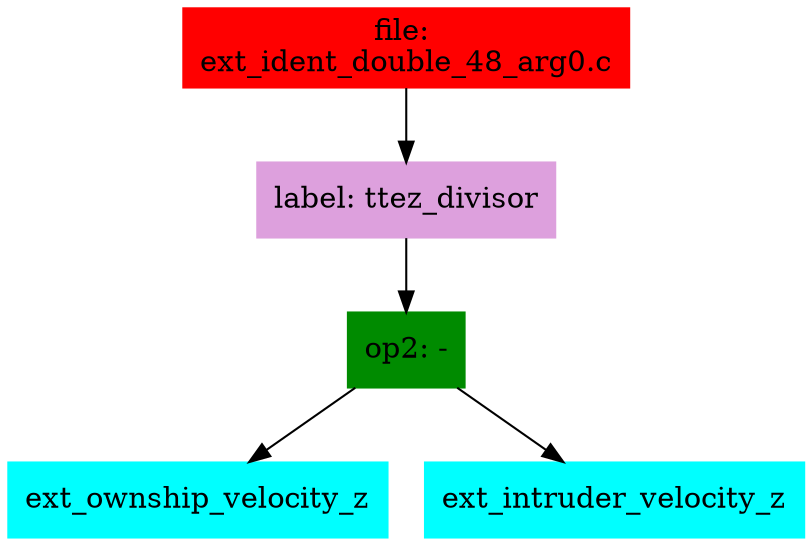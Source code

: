 digraph G {
node [shape=box]

0 [label="file: 
ext_ident_double_48_arg0.c",color=red, style=filled]
1 [label="label: ttez_divisor",color=plum, style=filled]
0 -> 1
2 [label="op2: -",color=green4, style=filled]
1 -> 2
3 [label="ext_ownship_velocity_z",color=cyan1, style=filled]
2 -> 3
4 [label="ext_intruder_velocity_z",color=cyan1, style=filled]
2 -> 4


}

